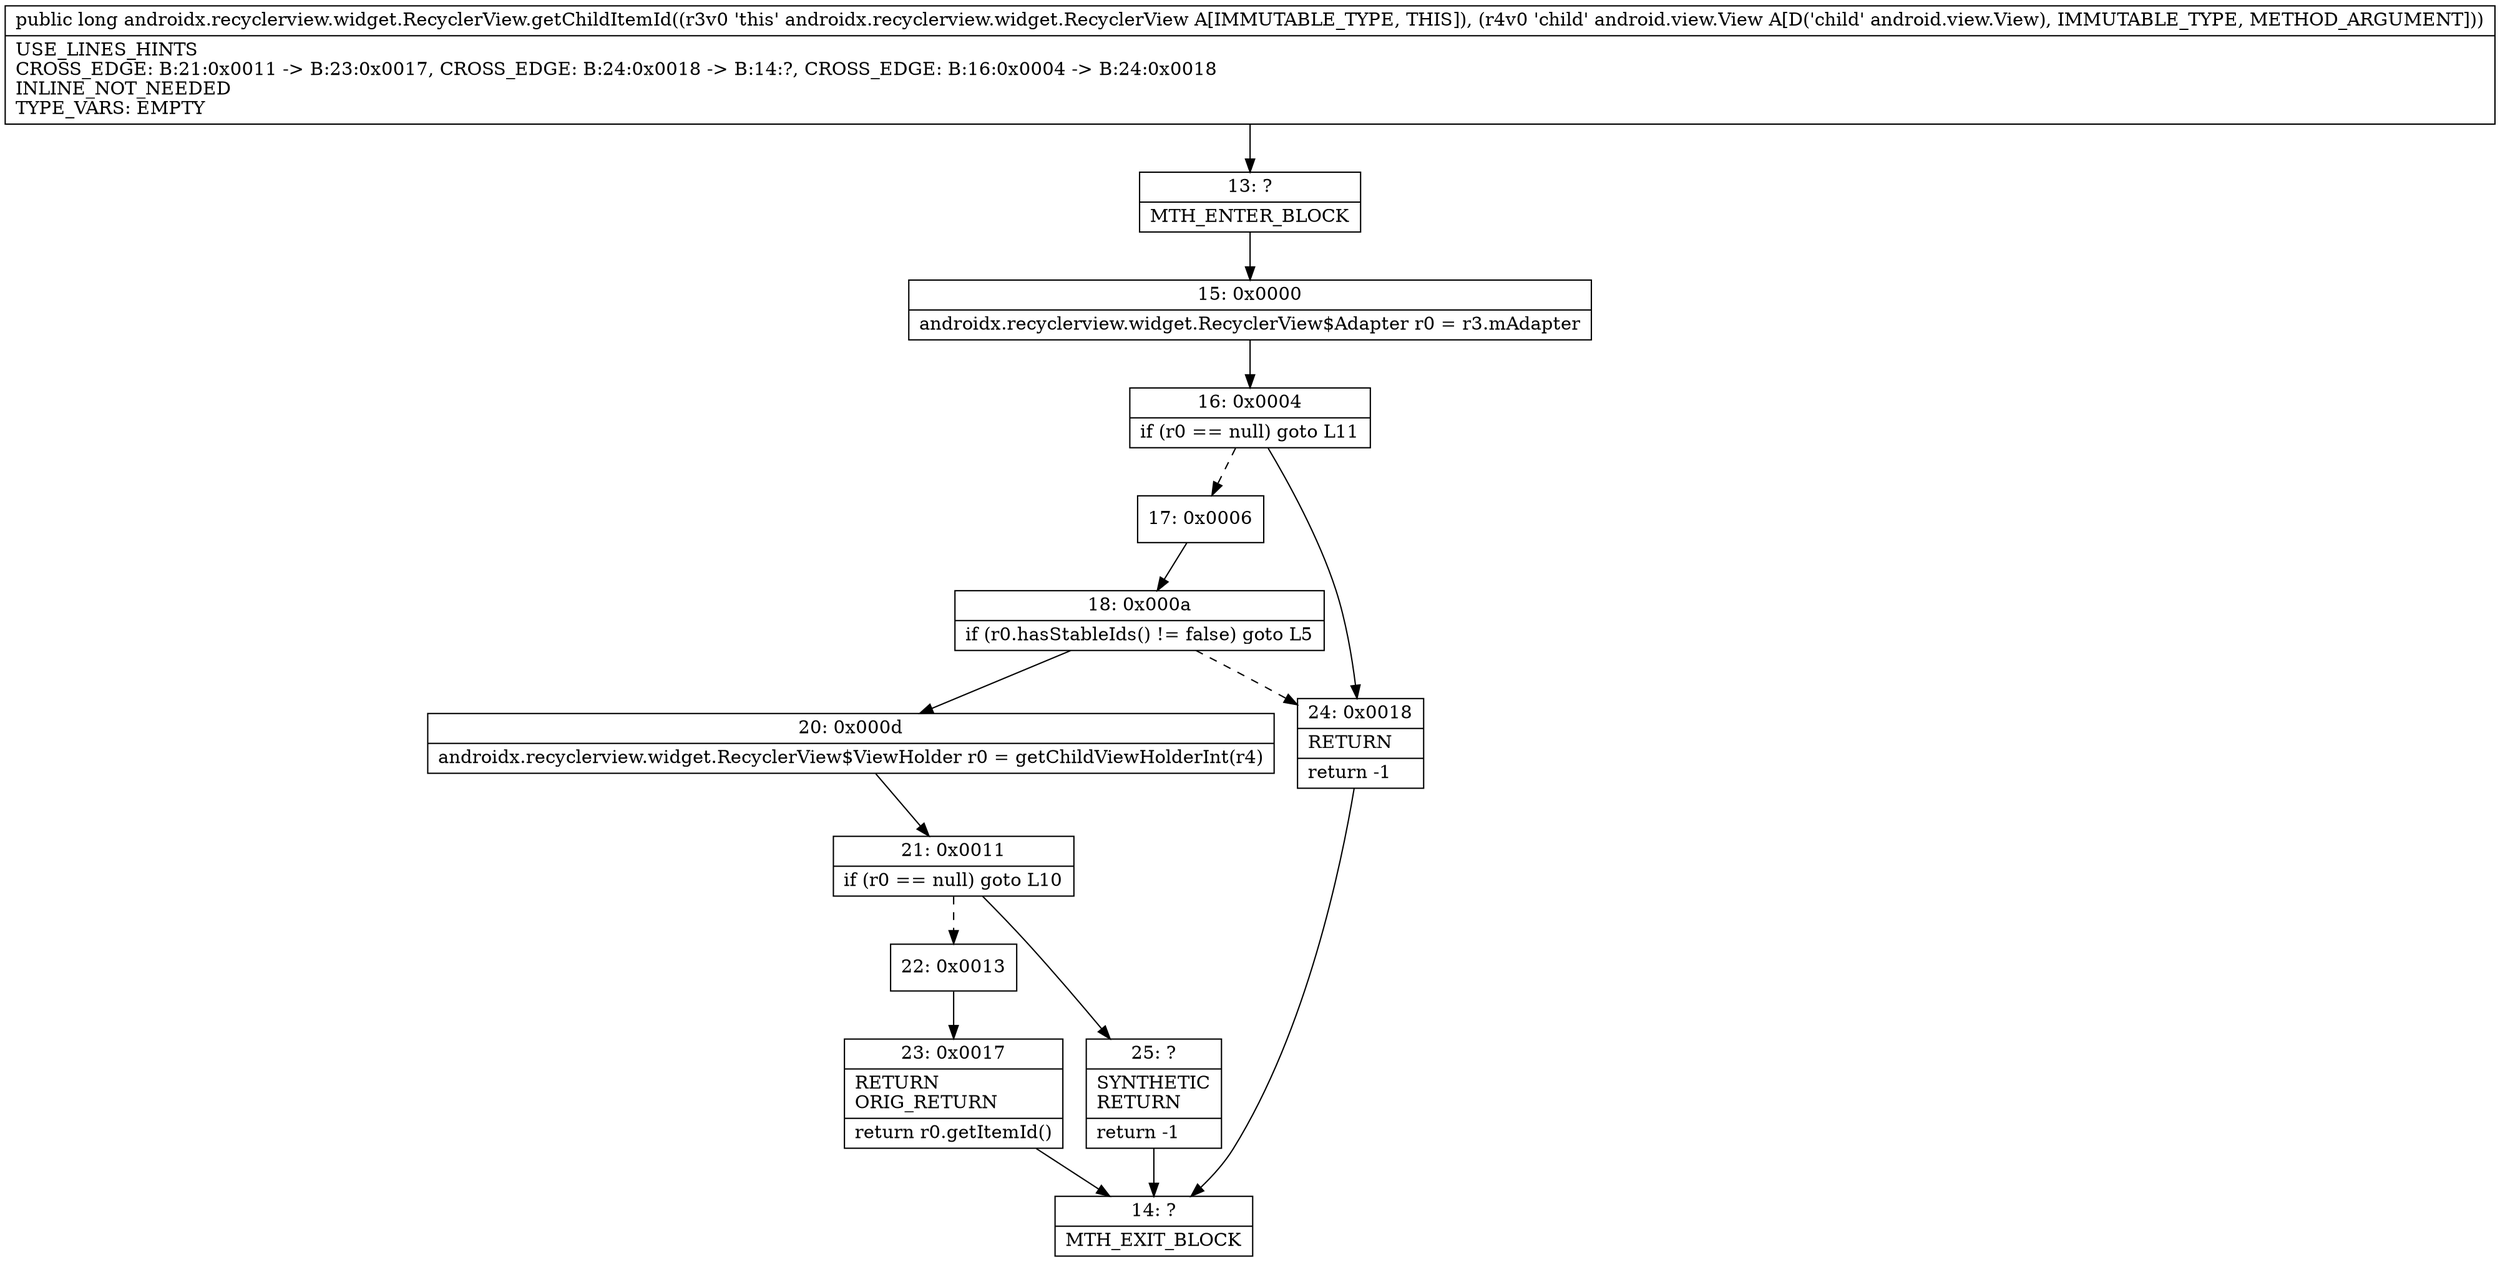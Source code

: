 digraph "CFG forandroidx.recyclerview.widget.RecyclerView.getChildItemId(Landroid\/view\/View;)J" {
Node_13 [shape=record,label="{13\:\ ?|MTH_ENTER_BLOCK\l}"];
Node_15 [shape=record,label="{15\:\ 0x0000|androidx.recyclerview.widget.RecyclerView$Adapter r0 = r3.mAdapter\l}"];
Node_16 [shape=record,label="{16\:\ 0x0004|if (r0 == null) goto L11\l}"];
Node_17 [shape=record,label="{17\:\ 0x0006}"];
Node_18 [shape=record,label="{18\:\ 0x000a|if (r0.hasStableIds() != false) goto L5\l}"];
Node_20 [shape=record,label="{20\:\ 0x000d|androidx.recyclerview.widget.RecyclerView$ViewHolder r0 = getChildViewHolderInt(r4)\l}"];
Node_21 [shape=record,label="{21\:\ 0x0011|if (r0 == null) goto L10\l}"];
Node_22 [shape=record,label="{22\:\ 0x0013}"];
Node_23 [shape=record,label="{23\:\ 0x0017|RETURN\lORIG_RETURN\l|return r0.getItemId()\l}"];
Node_14 [shape=record,label="{14\:\ ?|MTH_EXIT_BLOCK\l}"];
Node_25 [shape=record,label="{25\:\ ?|SYNTHETIC\lRETURN\l|return \-1\l}"];
Node_24 [shape=record,label="{24\:\ 0x0018|RETURN\l|return \-1\l}"];
MethodNode[shape=record,label="{public long androidx.recyclerview.widget.RecyclerView.getChildItemId((r3v0 'this' androidx.recyclerview.widget.RecyclerView A[IMMUTABLE_TYPE, THIS]), (r4v0 'child' android.view.View A[D('child' android.view.View), IMMUTABLE_TYPE, METHOD_ARGUMENT]))  | USE_LINES_HINTS\lCROSS_EDGE: B:21:0x0011 \-\> B:23:0x0017, CROSS_EDGE: B:24:0x0018 \-\> B:14:?, CROSS_EDGE: B:16:0x0004 \-\> B:24:0x0018\lINLINE_NOT_NEEDED\lTYPE_VARS: EMPTY\l}"];
MethodNode -> Node_13;Node_13 -> Node_15;
Node_15 -> Node_16;
Node_16 -> Node_17[style=dashed];
Node_16 -> Node_24;
Node_17 -> Node_18;
Node_18 -> Node_20;
Node_18 -> Node_24[style=dashed];
Node_20 -> Node_21;
Node_21 -> Node_22[style=dashed];
Node_21 -> Node_25;
Node_22 -> Node_23;
Node_23 -> Node_14;
Node_25 -> Node_14;
Node_24 -> Node_14;
}

